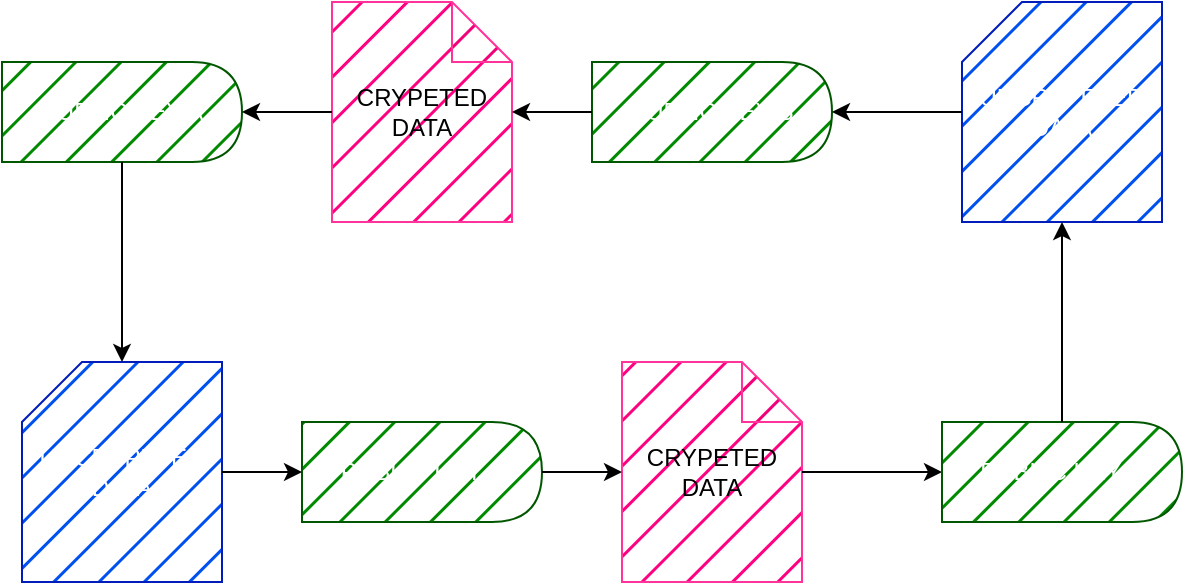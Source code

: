 <mxfile>
    <diagram id="JR51kfBBkCoqazEDlZEo" name="Page-1">
        <mxGraphModel dx="1054" dy="764" grid="1" gridSize="10" guides="1" tooltips="1" connect="1" arrows="1" fold="1" page="1" pageScale="1" pageWidth="850" pageHeight="1100" math="0" shadow="0">
            <root>
                <mxCell id="0"/>
                <mxCell id="1" parent="0"/>
                <mxCell id="2" value="UNCRYPETED&lt;br&gt;DATA" style="shape=card;whiteSpace=wrap;html=1;fillStyle=hatch;strokeColor=#001DBC;fillColor=#0050ef;fontColor=#ffffff;" parent="1" vertex="1">
                    <mxGeometry x="180" y="460" width="100" height="110" as="geometry"/>
                </mxCell>
                <mxCell id="4" value="PUBLIC KEY A" style="shape=delay;whiteSpace=wrap;html=1;fillStyle=hatch;strokeColor=#005700;fillColor=#008a00;fontColor=#ffffff;" parent="1" vertex="1">
                    <mxGeometry x="320" y="490" width="120" height="50" as="geometry"/>
                </mxCell>
                <mxCell id="8" value="CRYPETED&lt;br&gt;DATA" style="shape=note;whiteSpace=wrap;html=1;backgroundOutline=1;darkOpacity=0.05;fillStyle=hatch;strokeColor=#FF3399;fillColor=#FF0080;gradientColor=none;" parent="1" vertex="1">
                    <mxGeometry x="480" y="460" width="90" height="110" as="geometry"/>
                </mxCell>
                <mxCell id="17" value="" style="endArrow=classic;html=1;" parent="1" source="2" target="4" edge="1">
                    <mxGeometry width="50" height="50" relative="1" as="geometry">
                        <mxPoint x="630" y="500" as="sourcePoint"/>
                        <mxPoint x="680" y="450" as="targetPoint"/>
                    </mxGeometry>
                </mxCell>
                <mxCell id="18" value="" style="endArrow=classic;html=1;exitX=1;exitY=0.5;exitDx=0;exitDy=0;" parent="1" source="4" target="8" edge="1">
                    <mxGeometry width="50" height="50" relative="1" as="geometry">
                        <mxPoint x="630" y="500" as="sourcePoint"/>
                        <mxPoint x="680" y="450" as="targetPoint"/>
                    </mxGeometry>
                </mxCell>
                <mxCell id="19" value="" style="endArrow=classic;html=1;" parent="1" source="8" target="25" edge="1">
                    <mxGeometry width="50" height="50" relative="1" as="geometry">
                        <mxPoint x="630" y="500" as="sourcePoint"/>
                        <mxPoint x="640" y="515" as="targetPoint"/>
                    </mxGeometry>
                </mxCell>
                <mxCell id="23" value="UNCRYPETED&lt;br&gt;DATA" style="shape=card;whiteSpace=wrap;html=1;fillStyle=hatch;strokeColor=#001DBC;fillColor=#0050ef;fontColor=#ffffff;" vertex="1" parent="1">
                    <mxGeometry x="650" y="280" width="100" height="110" as="geometry"/>
                </mxCell>
                <mxCell id="25" value="PUBLIC KEY B" style="shape=delay;whiteSpace=wrap;html=1;fillStyle=hatch;strokeColor=#005700;fillColor=#008a00;fontColor=#ffffff;" vertex="1" parent="1">
                    <mxGeometry x="640" y="490" width="120" height="50" as="geometry"/>
                </mxCell>
                <mxCell id="26" value="" style="endArrow=classic;html=1;exitX=0.5;exitY=0;exitDx=0;exitDy=0;" edge="1" parent="1" source="25" target="23">
                    <mxGeometry width="50" height="50" relative="1" as="geometry">
                        <mxPoint x="580" y="525" as="sourcePoint"/>
                        <mxPoint x="650" y="525" as="targetPoint"/>
                    </mxGeometry>
                </mxCell>
                <mxCell id="27" value="PUBLIC KEY B" style="shape=delay;whiteSpace=wrap;html=1;fillStyle=hatch;strokeColor=#005700;fillColor=#008a00;fontColor=#ffffff;" vertex="1" parent="1">
                    <mxGeometry x="465" y="310" width="120" height="50" as="geometry"/>
                </mxCell>
                <mxCell id="28" value="CRYPETED&lt;br&gt;DATA" style="shape=note;whiteSpace=wrap;html=1;backgroundOutline=1;darkOpacity=0.05;fillStyle=hatch;strokeColor=#FF3399;fillColor=#FF0080;gradientColor=none;" vertex="1" parent="1">
                    <mxGeometry x="335" y="280" width="90" height="110" as="geometry"/>
                </mxCell>
                <mxCell id="29" value="PUBLIC KEY A" style="shape=delay;whiteSpace=wrap;html=1;fillStyle=hatch;strokeColor=#005700;fillColor=#008a00;fontColor=#ffffff;" vertex="1" parent="1">
                    <mxGeometry x="170" y="310" width="120" height="50" as="geometry"/>
                </mxCell>
                <mxCell id="30" value="" style="endArrow=classic;html=1;entryX=1;entryY=0.5;entryDx=0;entryDy=0;" edge="1" parent="1" source="23" target="27">
                    <mxGeometry width="50" height="50" relative="1" as="geometry">
                        <mxPoint x="450" y="525" as="sourcePoint"/>
                        <mxPoint x="490" y="525" as="targetPoint"/>
                    </mxGeometry>
                </mxCell>
                <mxCell id="31" value="" style="endArrow=classic;html=1;exitX=0;exitY=0.5;exitDx=0;exitDy=0;" edge="1" parent="1" source="27" target="28">
                    <mxGeometry width="50" height="50" relative="1" as="geometry">
                        <mxPoint x="470" y="410" as="sourcePoint"/>
                        <mxPoint x="595" y="345" as="targetPoint"/>
                    </mxGeometry>
                </mxCell>
                <mxCell id="32" value="" style="endArrow=classic;html=1;entryX=1;entryY=0.5;entryDx=0;entryDy=0;" edge="1" parent="1" source="28" target="29">
                    <mxGeometry width="50" height="50" relative="1" as="geometry">
                        <mxPoint x="670" y="355" as="sourcePoint"/>
                        <mxPoint x="605" y="355" as="targetPoint"/>
                    </mxGeometry>
                </mxCell>
                <mxCell id="33" value="" style="endArrow=classic;html=1;" edge="1" parent="1" source="29" target="2">
                    <mxGeometry width="50" height="50" relative="1" as="geometry">
                        <mxPoint x="680" y="365" as="sourcePoint"/>
                        <mxPoint x="615" y="365" as="targetPoint"/>
                    </mxGeometry>
                </mxCell>
            </root>
        </mxGraphModel>
    </diagram>
</mxfile>